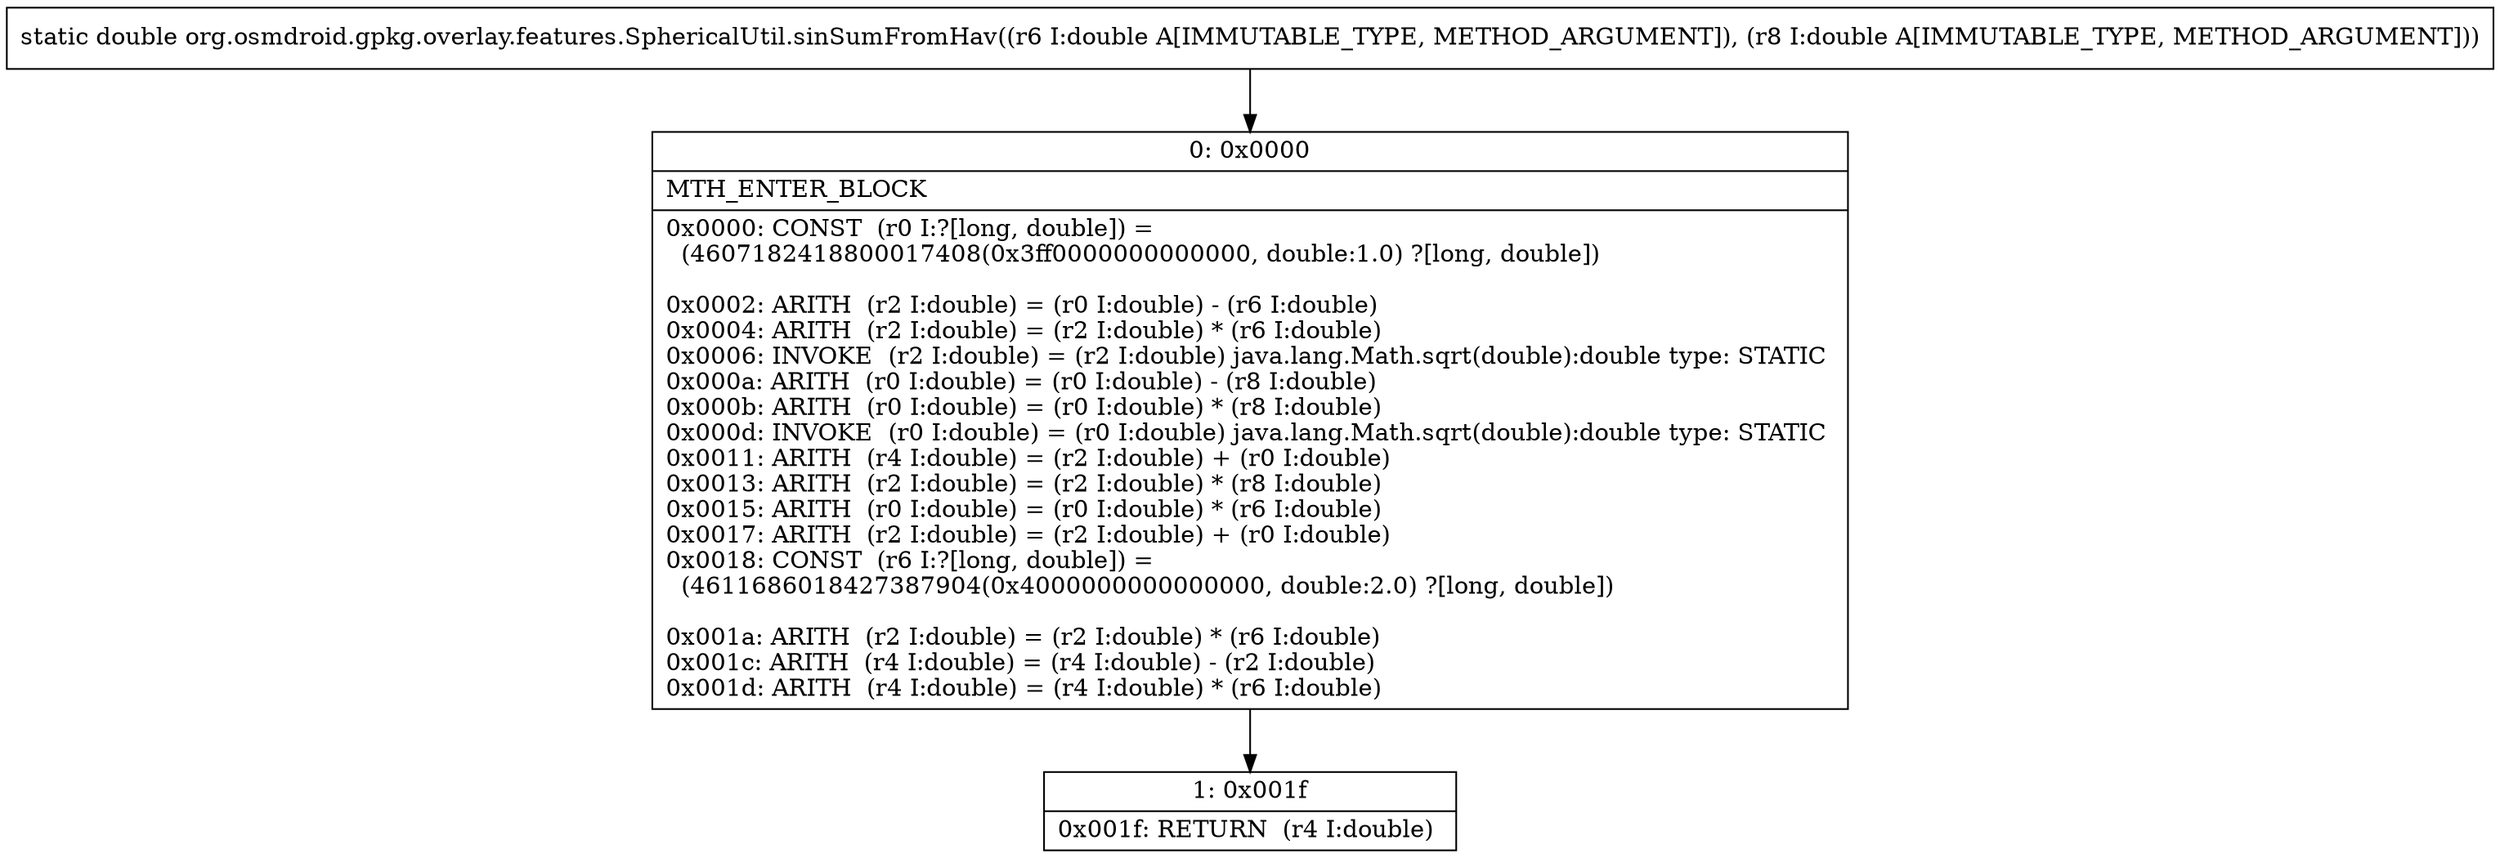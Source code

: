 digraph "CFG fororg.osmdroid.gpkg.overlay.features.SphericalUtil.sinSumFromHav(DD)D" {
Node_0 [shape=record,label="{0\:\ 0x0000|MTH_ENTER_BLOCK\l|0x0000: CONST  (r0 I:?[long, double]) = \l  (4607182418800017408(0x3ff0000000000000, double:1.0) ?[long, double])\l \l0x0002: ARITH  (r2 I:double) = (r0 I:double) \- (r6 I:double) \l0x0004: ARITH  (r2 I:double) = (r2 I:double) * (r6 I:double) \l0x0006: INVOKE  (r2 I:double) = (r2 I:double) java.lang.Math.sqrt(double):double type: STATIC \l0x000a: ARITH  (r0 I:double) = (r0 I:double) \- (r8 I:double) \l0x000b: ARITH  (r0 I:double) = (r0 I:double) * (r8 I:double) \l0x000d: INVOKE  (r0 I:double) = (r0 I:double) java.lang.Math.sqrt(double):double type: STATIC \l0x0011: ARITH  (r4 I:double) = (r2 I:double) + (r0 I:double) \l0x0013: ARITH  (r2 I:double) = (r2 I:double) * (r8 I:double) \l0x0015: ARITH  (r0 I:double) = (r0 I:double) * (r6 I:double) \l0x0017: ARITH  (r2 I:double) = (r2 I:double) + (r0 I:double) \l0x0018: CONST  (r6 I:?[long, double]) = \l  (4611686018427387904(0x4000000000000000, double:2.0) ?[long, double])\l \l0x001a: ARITH  (r2 I:double) = (r2 I:double) * (r6 I:double) \l0x001c: ARITH  (r4 I:double) = (r4 I:double) \- (r2 I:double) \l0x001d: ARITH  (r4 I:double) = (r4 I:double) * (r6 I:double) \l}"];
Node_1 [shape=record,label="{1\:\ 0x001f|0x001f: RETURN  (r4 I:double) \l}"];
MethodNode[shape=record,label="{static double org.osmdroid.gpkg.overlay.features.SphericalUtil.sinSumFromHav((r6 I:double A[IMMUTABLE_TYPE, METHOD_ARGUMENT]), (r8 I:double A[IMMUTABLE_TYPE, METHOD_ARGUMENT])) }"];
MethodNode -> Node_0;
Node_0 -> Node_1;
}

